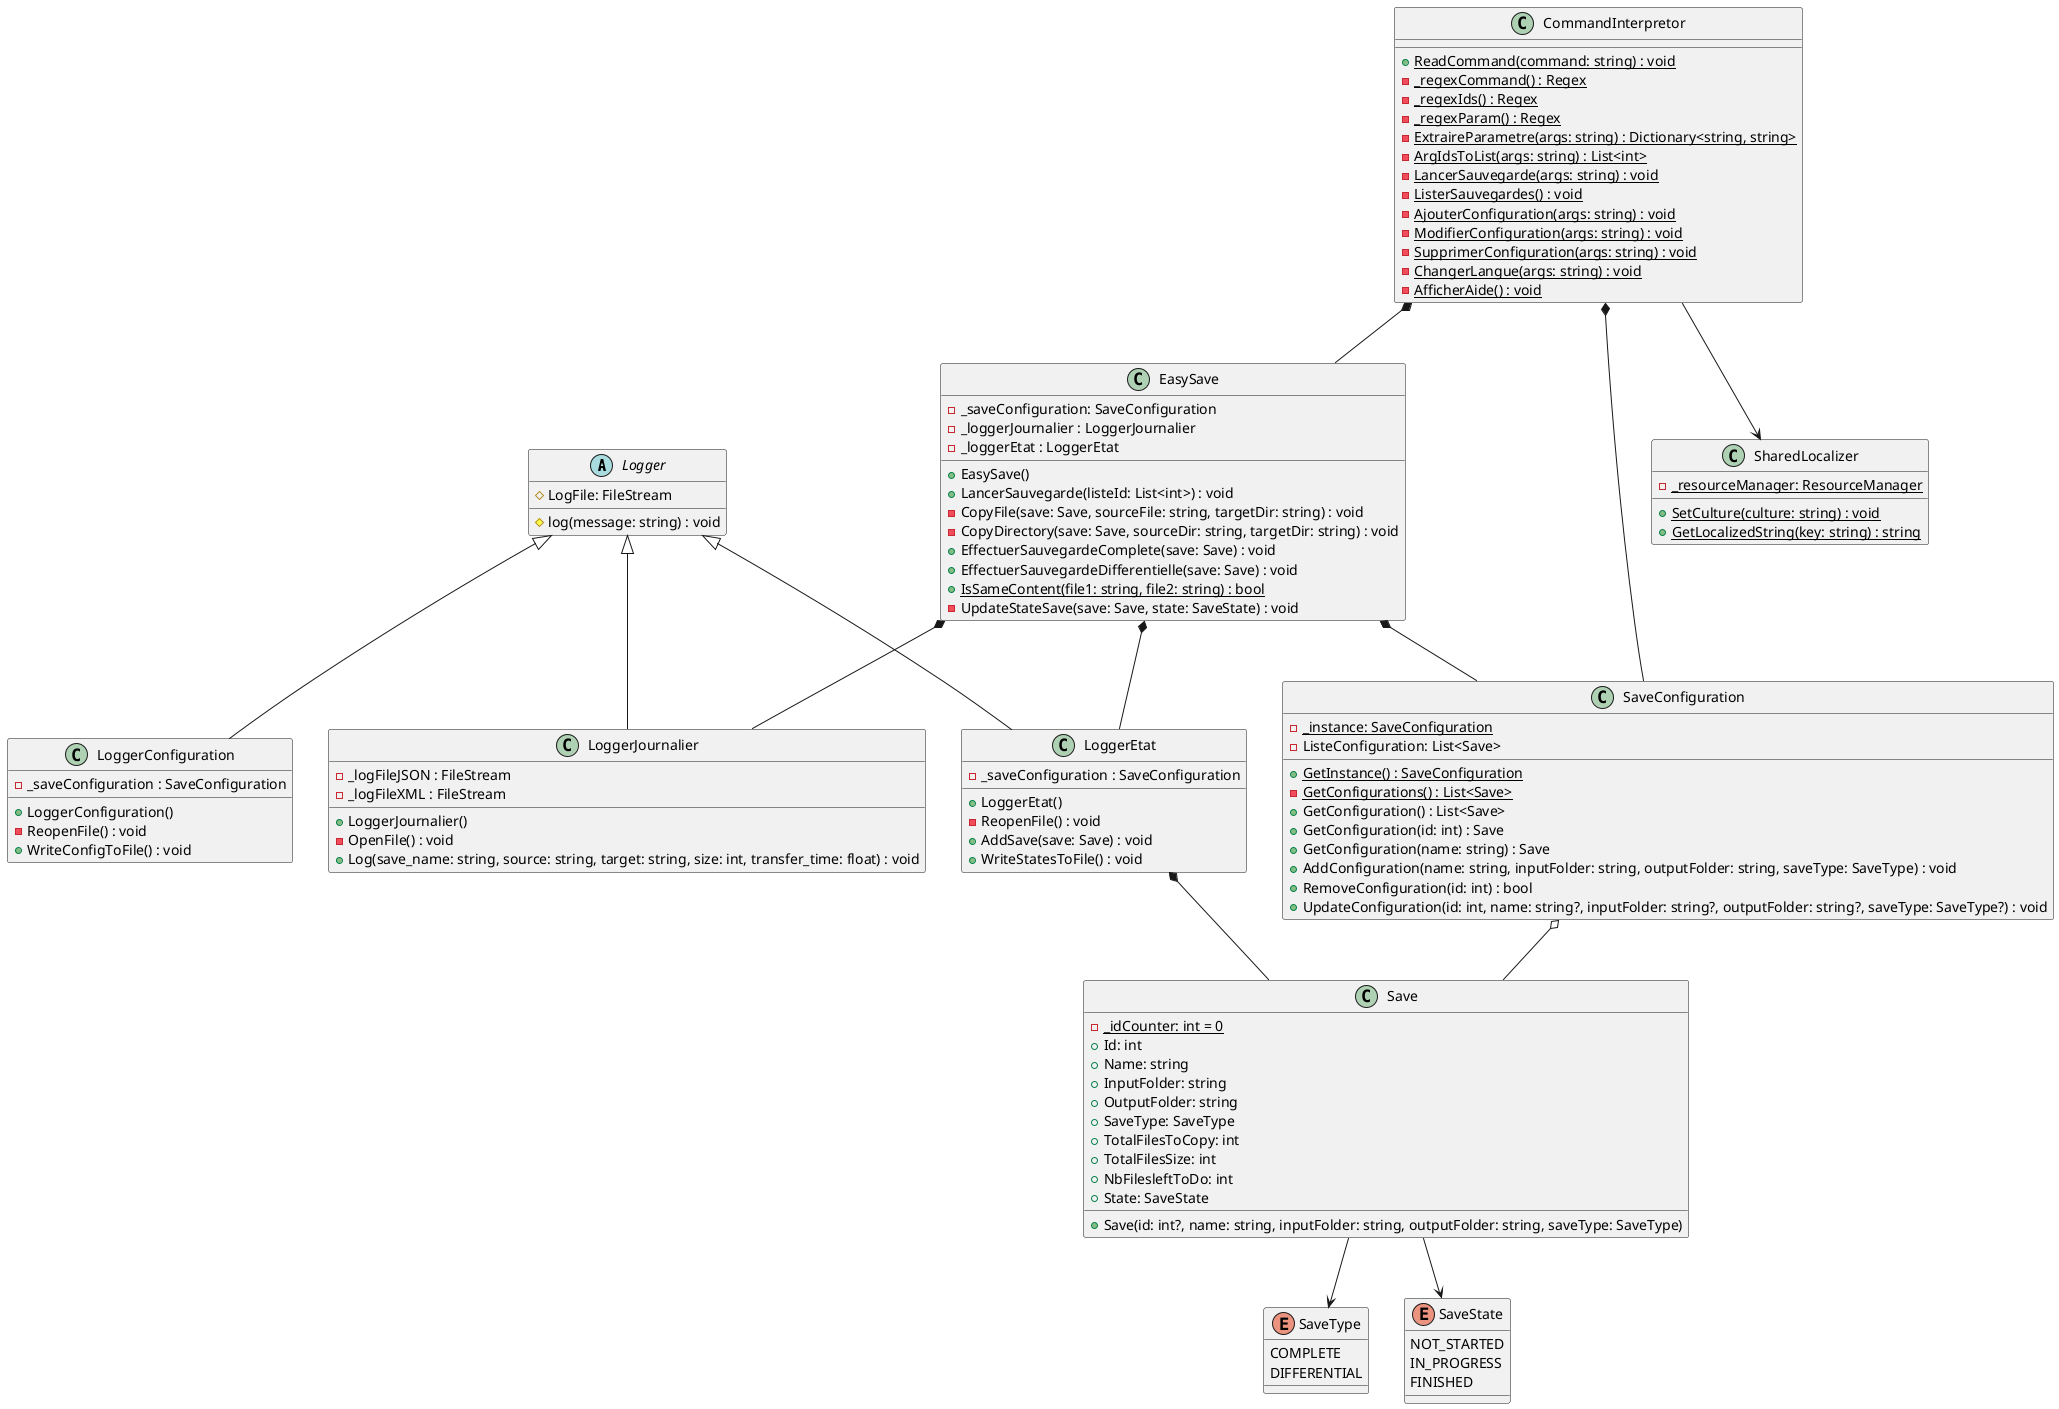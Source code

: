 @startuml Diagramme de classe
abstract class Logger {
    #LogFile: FileStream
    #log(message: string) : void
}

Logger <|-- LoggerJournalier
class LoggerJournalier {
	-_logFileJSON : FileStream
	-_logFileXML : FileStream
    +LoggerJournalier()
	-OpenFile() : void
    +Log(save_name: string, source: string, target: string, size: int, transfer_time: float) : void
}

Logger <|-- LoggerEtat
LoggerEtat *-- Save
class LoggerEtat {
    -_saveConfiguration : SaveConfiguration
    +LoggerEtat()
	-ReopenFile() : void
    +AddSave(save: Save) : void
    +WriteStatesToFile() : void
}

Logger <|-- LoggerConfiguration 
class LoggerConfiguration {
	-_saveConfiguration : SaveConfiguration
	+LoggerConfiguration()
	-ReopenFile() : void
	+WriteConfigToFile() : void
}

EasySave *-- SaveConfiguration
EasySave *-- LoggerJournalier
EasySave *-- LoggerEtat
class EasySave {
    -_saveConfiguration: SaveConfiguration
	-_loggerJournalier : LoggerJournalier
	-_loggerEtat : LoggerEtat
    +EasySave()
    +LancerSauvegarde(listeId: List<int>) : void
	-CopyFile(save: Save, sourceFile: string, targetDir: string) : void
    -CopyDirectory(save: Save, sourceDir: string, targetDir: string) : void
    +EffectuerSauvegardeComplete(save: Save) : void
    +EffectuerSauvegardeDifferentielle(save: Save) : void
    {static}+IsSameContent(file1: string, file2: string) : bool
	-UpdateStateSave(save: Save, state: SaveState) : void
}

SaveConfiguration o-- Save
class SaveConfiguration {
	{static}-_instance: SaveConfiguration
	-ListeConfiguration: List<Save>
	{static}+GetInstance() : SaveConfiguration
	{static}-GetConfigurations() : List<Save>
	+GetConfiguration() : List<Save>
	+GetConfiguration(id: int) : Save
	+GetConfiguration(name: string) : Save
	+AddConfiguration(name: string, inputFolder: string, outputFolder: string, saveType: SaveType) : void
	+RemoveConfiguration(id: int) : bool
	+UpdateConfiguration(id: int, name: string?, inputFolder: string?, outputFolder: string?, saveType: SaveType?) : void
}

enum SaveType {
  COMPLETE
  DIFFERENTIAL
}

enum SaveState {
  NOT_STARTED
  IN_PROGRESS
  FINISHED
}

Save --> SaveType
Save --> SaveState
class Save {
	{static}-_idCounter: int = 0
	+Id: int
	+Name: string
	+InputFolder: string
	+OutputFolder: string
	+SaveType: SaveType
	+TotalFilesToCopy: int
	+TotalFilesSize: int
	+NbFilesleftToDo: int
	+State: SaveState
	+Save(id: int?, name: string, inputFolder: string, outputFolder: string, saveType: SaveType)

}

class SharedLocalizer {
	{static}-_resourceManager: ResourceManager
	{static}+SetCulture(culture: string) : void
	{static}+GetLocalizedString(key: string) : string
}

CommandInterpretor --> SharedLocalizer
CommandInterpretor *-- SaveConfiguration
CommandInterpretor *-- EasySave
class CommandInterpretor {
	{static}+ReadCommand(command: string) : void
	{static}-_regexCommand() : Regex
	{static}-_regexIds() : Regex
	{static}-_regexParam() : Regex
	{static}-ExtraireParametre(args: string) : Dictionary<string, string>
	{static}-ArgIdsToList(args: string) : List<int>
	{static}-LancerSauvegarde(args: string) : void
	{static}-ListerSauvegardes() : void
	{static}-AjouterConfiguration(args: string) : void
	{static}-ModifierConfiguration(args: string) : void
	{static}-SupprimerConfiguration(args: string) : void
	{static}-ChangerLangue(args: string) : void
	{static}-AfficherAide() : void
}
@enduml
